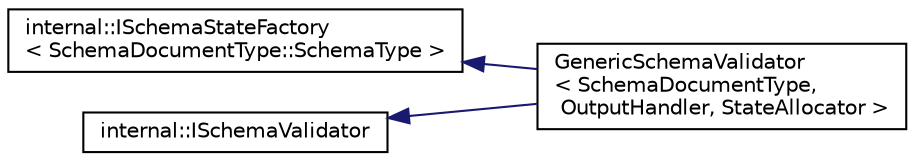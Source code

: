 digraph "Graphical Class Hierarchy"
{
  edge [fontname="Helvetica",fontsize="10",labelfontname="Helvetica",labelfontsize="10"];
  node [fontname="Helvetica",fontsize="10",shape=record];
  rankdir="LR";
  Node666 [label="internal::ISchemaStateFactory\l\< SchemaDocumentType::SchemaType \>",height=0.2,width=0.4,color="black", fillcolor="white", style="filled",URL="$classinternal_1_1ISchemaStateFactory.html"];
  Node666 -> Node1 [dir="back",color="midnightblue",fontsize="10",style="solid",fontname="Helvetica"];
  Node1 [label="GenericSchemaValidator\l\< SchemaDocumentType,\l OutputHandler, StateAllocator \>",height=0.2,width=0.4,color="black", fillcolor="white", style="filled",URL="$classGenericSchemaValidator.html",tooltip="JSON Schema Validator. "];
  Node0 [label="internal::ISchemaValidator",height=0.2,width=0.4,color="black", fillcolor="white", style="filled",URL="$classinternal_1_1ISchemaValidator.html"];
  Node0 -> Node1 [dir="back",color="midnightblue",fontsize="10",style="solid",fontname="Helvetica"];
}
